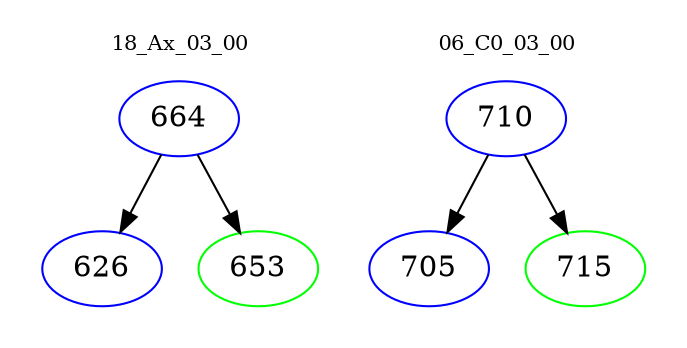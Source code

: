 digraph{
subgraph cluster_0 {
color = white
label = "18_Ax_03_00";
fontsize=10;
T0_664 [label="664", color="blue"]
T0_664 -> T0_626 [color="black"]
T0_626 [label="626", color="blue"]
T0_664 -> T0_653 [color="black"]
T0_653 [label="653", color="green"]
}
subgraph cluster_1 {
color = white
label = "06_C0_03_00";
fontsize=10;
T1_710 [label="710", color="blue"]
T1_710 -> T1_705 [color="black"]
T1_705 [label="705", color="blue"]
T1_710 -> T1_715 [color="black"]
T1_715 [label="715", color="green"]
}
}
